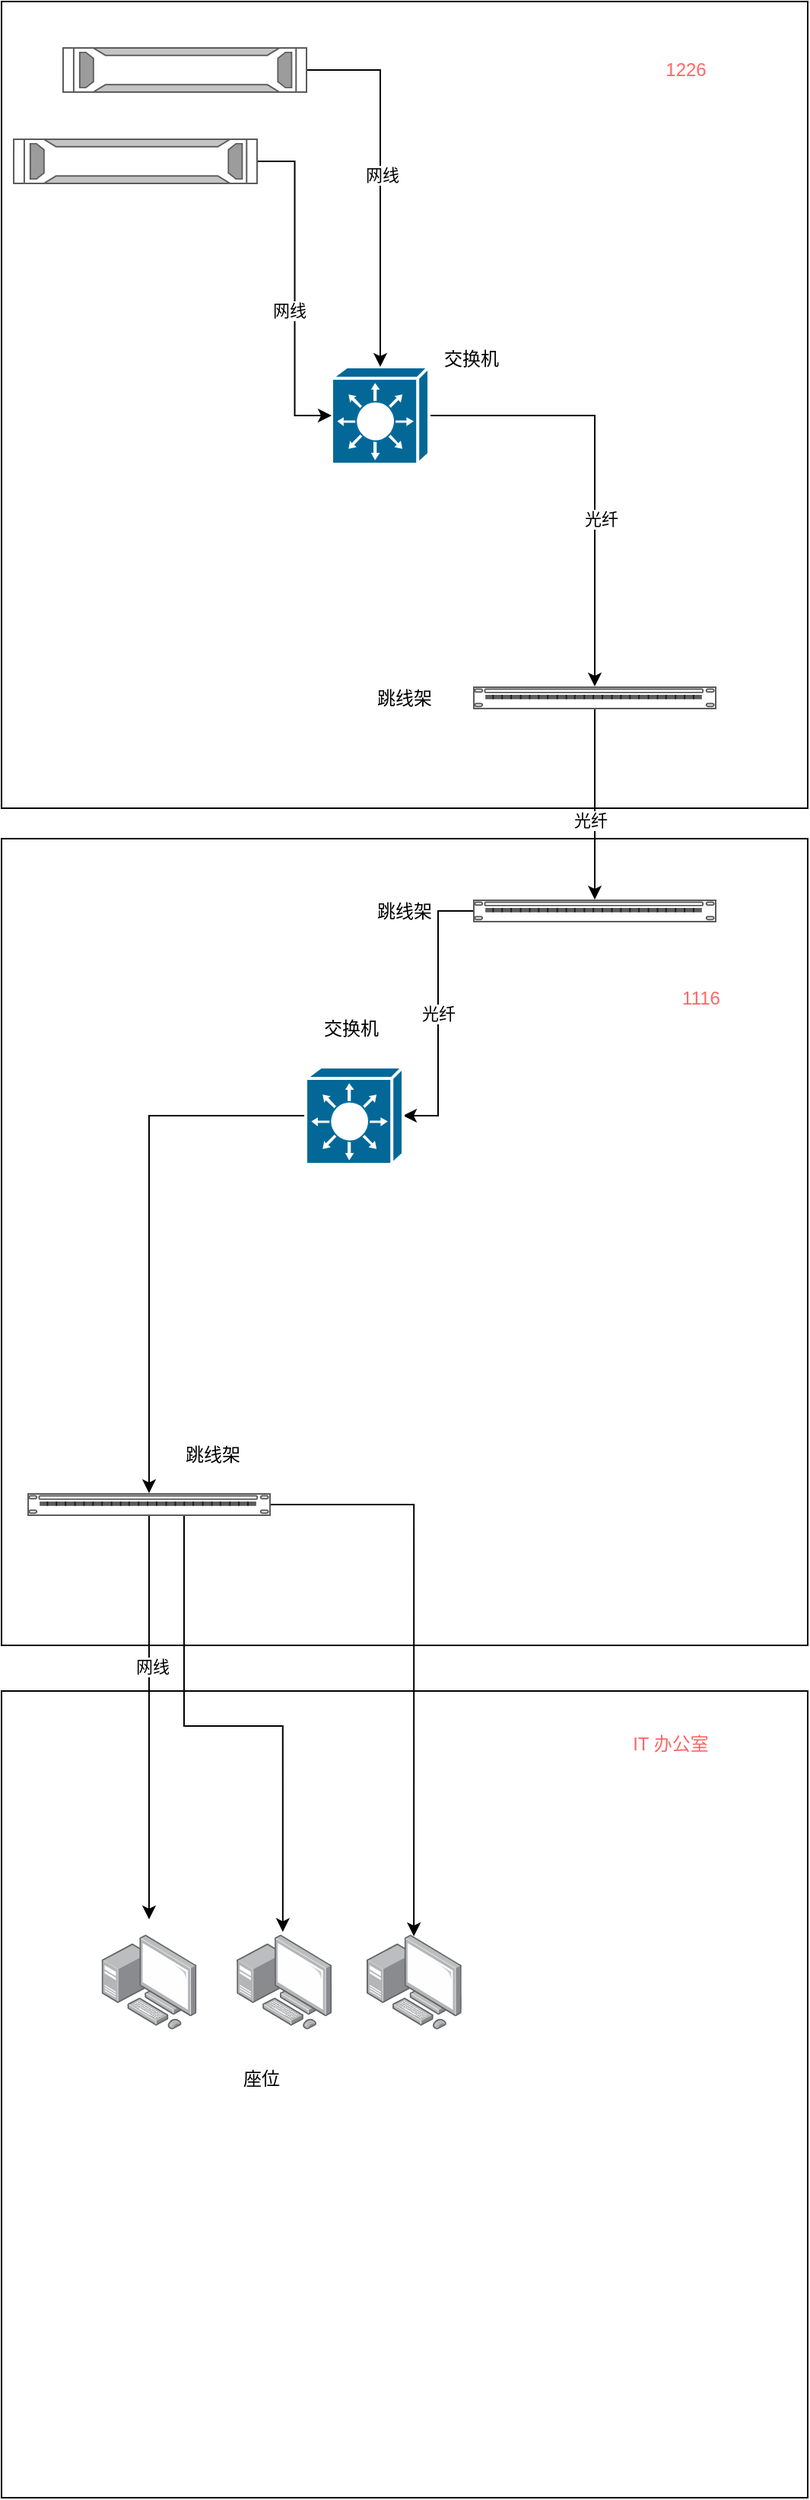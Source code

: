 <mxfile version="20.2.3" type="github">
  <diagram id="KfXHrlXXEo-7JiMFaEPL" name="第 1 页">
    <mxGraphModel dx="1673" dy="980" grid="1" gridSize="10" guides="1" tooltips="1" connect="1" arrows="1" fold="1" page="1" pageScale="1" pageWidth="850" pageHeight="1100" math="0" shadow="0">
      <root>
        <mxCell id="0" />
        <mxCell id="1" parent="0" />
        <mxCell id="iJlSjAkD3Rdt9lnwG3_P-27" value="" style="whiteSpace=wrap;html=1;aspect=fixed;" vertex="1" parent="1">
          <mxGeometry x="100" y="1120" width="530" height="530" as="geometry" />
        </mxCell>
        <mxCell id="iJlSjAkD3Rdt9lnwG3_P-6" value="" style="whiteSpace=wrap;html=1;aspect=fixed;" vertex="1" parent="1">
          <mxGeometry x="100" y="10" width="530" height="530" as="geometry" />
        </mxCell>
        <mxCell id="iJlSjAkD3Rdt9lnwG3_P-15" style="edgeStyle=orthogonalEdgeStyle;rounded=0;orthogonalLoop=1;jettySize=auto;html=1;exitX=1;exitY=0.5;exitDx=0;exitDy=0;exitPerimeter=0;" edge="1" parent="1" source="iJlSjAkD3Rdt9lnwG3_P-4" target="iJlSjAkD3Rdt9lnwG3_P-13">
          <mxGeometry relative="1" as="geometry" />
        </mxCell>
        <mxCell id="iJlSjAkD3Rdt9lnwG3_P-16" value="光纤" style="edgeLabel;html=1;align=center;verticalAlign=middle;resizable=0;points=[];" vertex="1" connectable="0" parent="iJlSjAkD3Rdt9lnwG3_P-15">
          <mxGeometry x="0.233" y="4" relative="1" as="geometry">
            <mxPoint as="offset" />
          </mxGeometry>
        </mxCell>
        <mxCell id="iJlSjAkD3Rdt9lnwG3_P-4" value="" style="shape=mxgraph.cisco.switches.layer_3_switch;sketch=0;html=1;pointerEvents=1;dashed=0;fillColor=#036897;strokeColor=#ffffff;strokeWidth=2;verticalLabelPosition=bottom;verticalAlign=top;align=center;outlineConnect=0;" vertex="1" parent="1">
          <mxGeometry x="317" y="250" width="64" height="64" as="geometry" />
        </mxCell>
        <mxCell id="iJlSjAkD3Rdt9lnwG3_P-5" value="" style="whiteSpace=wrap;html=1;aspect=fixed;" vertex="1" parent="1">
          <mxGeometry x="100" y="560" width="530" height="530" as="geometry" />
        </mxCell>
        <mxCell id="iJlSjAkD3Rdt9lnwG3_P-9" style="edgeStyle=orthogonalEdgeStyle;rounded=0;orthogonalLoop=1;jettySize=auto;html=1;" edge="1" parent="1" source="iJlSjAkD3Rdt9lnwG3_P-7" target="iJlSjAkD3Rdt9lnwG3_P-4">
          <mxGeometry relative="1" as="geometry" />
        </mxCell>
        <mxCell id="iJlSjAkD3Rdt9lnwG3_P-33" value="网线" style="edgeLabel;html=1;align=center;verticalAlign=middle;resizable=0;points=[];" vertex="1" connectable="0" parent="iJlSjAkD3Rdt9lnwG3_P-9">
          <mxGeometry x="-0.037" y="1" relative="1" as="geometry">
            <mxPoint as="offset" />
          </mxGeometry>
        </mxCell>
        <mxCell id="iJlSjAkD3Rdt9lnwG3_P-7" value="" style="shape=mxgraph.rack.hp.hp_proliant_dl560_g8;html=1;labelPosition=right;align=left;spacingLeft=15;dashed=0;shadow=0;fillColor=#ffffff;" vertex="1" parent="1">
          <mxGeometry x="140" y="40" width="161" height="30" as="geometry" />
        </mxCell>
        <mxCell id="iJlSjAkD3Rdt9lnwG3_P-12" style="edgeStyle=orthogonalEdgeStyle;rounded=0;orthogonalLoop=1;jettySize=auto;html=1;entryX=0;entryY=0.5;entryDx=0;entryDy=0;entryPerimeter=0;" edge="1" parent="1" source="iJlSjAkD3Rdt9lnwG3_P-10" target="iJlSjAkD3Rdt9lnwG3_P-4">
          <mxGeometry relative="1" as="geometry" />
        </mxCell>
        <mxCell id="iJlSjAkD3Rdt9lnwG3_P-34" value="网线" style="edgeLabel;html=1;align=center;verticalAlign=middle;resizable=0;points=[];" vertex="1" connectable="0" parent="iJlSjAkD3Rdt9lnwG3_P-12">
          <mxGeometry x="0.126" y="-4" relative="1" as="geometry">
            <mxPoint as="offset" />
          </mxGeometry>
        </mxCell>
        <mxCell id="iJlSjAkD3Rdt9lnwG3_P-10" value="" style="shape=mxgraph.rack.hp.hp_proliant_dl560_g8;html=1;labelPosition=right;align=left;spacingLeft=15;dashed=0;shadow=0;fillColor=#ffffff;" vertex="1" parent="1">
          <mxGeometry x="107.5" y="100" width="161" height="30" as="geometry" />
        </mxCell>
        <mxCell id="iJlSjAkD3Rdt9lnwG3_P-30" style="edgeStyle=orthogonalEdgeStyle;rounded=0;orthogonalLoop=1;jettySize=auto;html=1;" edge="1" parent="1" source="iJlSjAkD3Rdt9lnwG3_P-13" target="iJlSjAkD3Rdt9lnwG3_P-18">
          <mxGeometry relative="1" as="geometry" />
        </mxCell>
        <mxCell id="iJlSjAkD3Rdt9lnwG3_P-31" value="光纤" style="edgeLabel;html=1;align=center;verticalAlign=middle;resizable=0;points=[];" vertex="1" connectable="0" parent="iJlSjAkD3Rdt9lnwG3_P-30">
          <mxGeometry x="0.168" y="-3" relative="1" as="geometry">
            <mxPoint as="offset" />
          </mxGeometry>
        </mxCell>
        <mxCell id="iJlSjAkD3Rdt9lnwG3_P-13" value="" style="strokeColor=#666666;html=1;labelPosition=right;align=left;spacingLeft=15;shadow=0;dashed=0;outlineConnect=0;shape=mxgraph.rack.general.cat5e_rack_mount_patch_panel_24_ports;" vertex="1" parent="1">
          <mxGeometry x="410" y="460" width="160" height="15" as="geometry" />
        </mxCell>
        <mxCell id="iJlSjAkD3Rdt9lnwG3_P-14" value="跳线架" style="text;html=1;strokeColor=none;fillColor=none;align=center;verticalAlign=middle;whiteSpace=wrap;rounded=0;" vertex="1" parent="1">
          <mxGeometry x="335" y="452.5" width="60" height="30" as="geometry" />
        </mxCell>
        <mxCell id="iJlSjAkD3Rdt9lnwG3_P-17" value="&lt;font color=&quot;#ff6666&quot;&gt;1226&lt;/font&gt;" style="text;html=1;strokeColor=none;fillColor=none;align=center;verticalAlign=middle;whiteSpace=wrap;rounded=0;" vertex="1" parent="1">
          <mxGeometry x="520" y="40" width="60" height="30" as="geometry" />
        </mxCell>
        <mxCell id="iJlSjAkD3Rdt9lnwG3_P-23" value="光纤" style="edgeStyle=orthogonalEdgeStyle;rounded=0;orthogonalLoop=1;jettySize=auto;html=1;entryX=1;entryY=0.5;entryDx=0;entryDy=0;entryPerimeter=0;" edge="1" parent="1" source="iJlSjAkD3Rdt9lnwG3_P-18" target="iJlSjAkD3Rdt9lnwG3_P-22">
          <mxGeometry relative="1" as="geometry" />
        </mxCell>
        <mxCell id="iJlSjAkD3Rdt9lnwG3_P-18" value="" style="strokeColor=#666666;html=1;labelPosition=right;align=left;spacingLeft=15;shadow=0;dashed=0;outlineConnect=0;shape=mxgraph.rack.general.cat5e_rack_mount_patch_panel_24_ports;" vertex="1" parent="1">
          <mxGeometry x="410" y="600" width="160" height="15" as="geometry" />
        </mxCell>
        <mxCell id="iJlSjAkD3Rdt9lnwG3_P-21" value="跳线架" style="text;html=1;strokeColor=none;fillColor=none;align=center;verticalAlign=middle;whiteSpace=wrap;rounded=0;" vertex="1" parent="1">
          <mxGeometry x="335" y="592.5" width="60" height="30" as="geometry" />
        </mxCell>
        <mxCell id="iJlSjAkD3Rdt9lnwG3_P-25" style="edgeStyle=orthogonalEdgeStyle;rounded=0;orthogonalLoop=1;jettySize=auto;html=1;" edge="1" parent="1" source="iJlSjAkD3Rdt9lnwG3_P-22" target="iJlSjAkD3Rdt9lnwG3_P-24">
          <mxGeometry relative="1" as="geometry" />
        </mxCell>
        <mxCell id="iJlSjAkD3Rdt9lnwG3_P-22" value="" style="shape=mxgraph.cisco.switches.layer_3_switch;sketch=0;html=1;pointerEvents=1;dashed=0;fillColor=#036897;strokeColor=#ffffff;strokeWidth=2;verticalLabelPosition=bottom;verticalAlign=top;align=center;outlineConnect=0;" vertex="1" parent="1">
          <mxGeometry x="300" y="710" width="64" height="64" as="geometry" />
        </mxCell>
        <mxCell id="iJlSjAkD3Rdt9lnwG3_P-26" style="edgeStyle=orthogonalEdgeStyle;rounded=0;orthogonalLoop=1;jettySize=auto;html=1;" edge="1" parent="1" source="iJlSjAkD3Rdt9lnwG3_P-24">
          <mxGeometry relative="1" as="geometry">
            <mxPoint x="197" y="1270" as="targetPoint" />
          </mxGeometry>
        </mxCell>
        <mxCell id="iJlSjAkD3Rdt9lnwG3_P-32" value="网线" style="edgeLabel;html=1;align=center;verticalAlign=middle;resizable=0;points=[];" vertex="1" connectable="0" parent="iJlSjAkD3Rdt9lnwG3_P-26">
          <mxGeometry x="-0.253" y="2" relative="1" as="geometry">
            <mxPoint as="offset" />
          </mxGeometry>
        </mxCell>
        <mxCell id="iJlSjAkD3Rdt9lnwG3_P-45" style="edgeStyle=orthogonalEdgeStyle;rounded=0;orthogonalLoop=1;jettySize=auto;html=1;entryX=0.486;entryY=-0.028;entryDx=0;entryDy=0;entryPerimeter=0;" edge="1" parent="1" source="iJlSjAkD3Rdt9lnwG3_P-24" target="iJlSjAkD3Rdt9lnwG3_P-37">
          <mxGeometry relative="1" as="geometry">
            <Array as="points">
              <mxPoint x="220" y="1143" />
              <mxPoint x="285" y="1143" />
            </Array>
          </mxGeometry>
        </mxCell>
        <mxCell id="iJlSjAkD3Rdt9lnwG3_P-46" style="edgeStyle=orthogonalEdgeStyle;rounded=0;orthogonalLoop=1;jettySize=auto;html=1;entryX=0.498;entryY=0.018;entryDx=0;entryDy=0;entryPerimeter=0;" edge="1" parent="1" source="iJlSjAkD3Rdt9lnwG3_P-24" target="iJlSjAkD3Rdt9lnwG3_P-38">
          <mxGeometry relative="1" as="geometry" />
        </mxCell>
        <mxCell id="iJlSjAkD3Rdt9lnwG3_P-24" value="" style="strokeColor=#666666;html=1;labelPosition=right;align=left;spacingLeft=15;shadow=0;dashed=0;outlineConnect=0;shape=mxgraph.rack.general.cat5e_rack_mount_patch_panel_24_ports;" vertex="1" parent="1">
          <mxGeometry x="117" y="990" width="160" height="15" as="geometry" />
        </mxCell>
        <mxCell id="iJlSjAkD3Rdt9lnwG3_P-29" value="" style="points=[];aspect=fixed;html=1;align=center;shadow=0;dashed=0;image;image=img/lib/allied_telesis/computer_and_terminals/Personal_Computer_with_Server.svg;" vertex="1" parent="1">
          <mxGeometry x="165.8" y="1280" width="62.4" height="62.4" as="geometry" />
        </mxCell>
        <mxCell id="iJlSjAkD3Rdt9lnwG3_P-35" value="交换机" style="text;html=1;strokeColor=none;fillColor=none;align=center;verticalAlign=middle;whiteSpace=wrap;rounded=0;" vertex="1" parent="1">
          <mxGeometry x="379" y="230" width="60" height="30" as="geometry" />
        </mxCell>
        <mxCell id="iJlSjAkD3Rdt9lnwG3_P-36" value="交换机" style="text;html=1;strokeColor=none;fillColor=none;align=center;verticalAlign=middle;whiteSpace=wrap;rounded=0;" vertex="1" parent="1">
          <mxGeometry x="300" y="670" width="60" height="30" as="geometry" />
        </mxCell>
        <mxCell id="iJlSjAkD3Rdt9lnwG3_P-37" value="" style="points=[];aspect=fixed;html=1;align=center;shadow=0;dashed=0;image;image=img/lib/allied_telesis/computer_and_terminals/Personal_Computer_with_Server.svg;" vertex="1" parent="1">
          <mxGeometry x="254.6" y="1280" width="62.4" height="62.4" as="geometry" />
        </mxCell>
        <mxCell id="iJlSjAkD3Rdt9lnwG3_P-38" value="" style="points=[];aspect=fixed;html=1;align=center;shadow=0;dashed=0;image;image=img/lib/allied_telesis/computer_and_terminals/Personal_Computer_with_Server.svg;" vertex="1" parent="1">
          <mxGeometry x="340" y="1280" width="62.4" height="62.4" as="geometry" />
        </mxCell>
        <mxCell id="iJlSjAkD3Rdt9lnwG3_P-47" value="跳线架" style="text;html=1;strokeColor=none;fillColor=none;align=center;verticalAlign=middle;whiteSpace=wrap;rounded=0;" vertex="1" parent="1">
          <mxGeometry x="208.5" y="950" width="60" height="30" as="geometry" />
        </mxCell>
        <mxCell id="iJlSjAkD3Rdt9lnwG3_P-48" value="座位" style="text;html=1;strokeColor=none;fillColor=none;align=center;verticalAlign=middle;whiteSpace=wrap;rounded=0;" vertex="1" parent="1">
          <mxGeometry x="241" y="1360" width="60" height="30" as="geometry" />
        </mxCell>
        <mxCell id="iJlSjAkD3Rdt9lnwG3_P-49" value="&lt;font color=&quot;#ff6666&quot;&gt;1116&lt;/font&gt;" style="text;html=1;strokeColor=none;fillColor=none;align=center;verticalAlign=middle;whiteSpace=wrap;rounded=0;" vertex="1" parent="1">
          <mxGeometry x="530" y="650" width="60" height="30" as="geometry" />
        </mxCell>
        <mxCell id="iJlSjAkD3Rdt9lnwG3_P-50" value="&lt;font color=&quot;#ff6666&quot;&gt;IT 办公室&lt;/font&gt;" style="text;html=1;strokeColor=none;fillColor=none;align=center;verticalAlign=middle;whiteSpace=wrap;rounded=0;" vertex="1" parent="1">
          <mxGeometry x="510" y="1140" width="60" height="30" as="geometry" />
        </mxCell>
      </root>
    </mxGraphModel>
  </diagram>
</mxfile>
